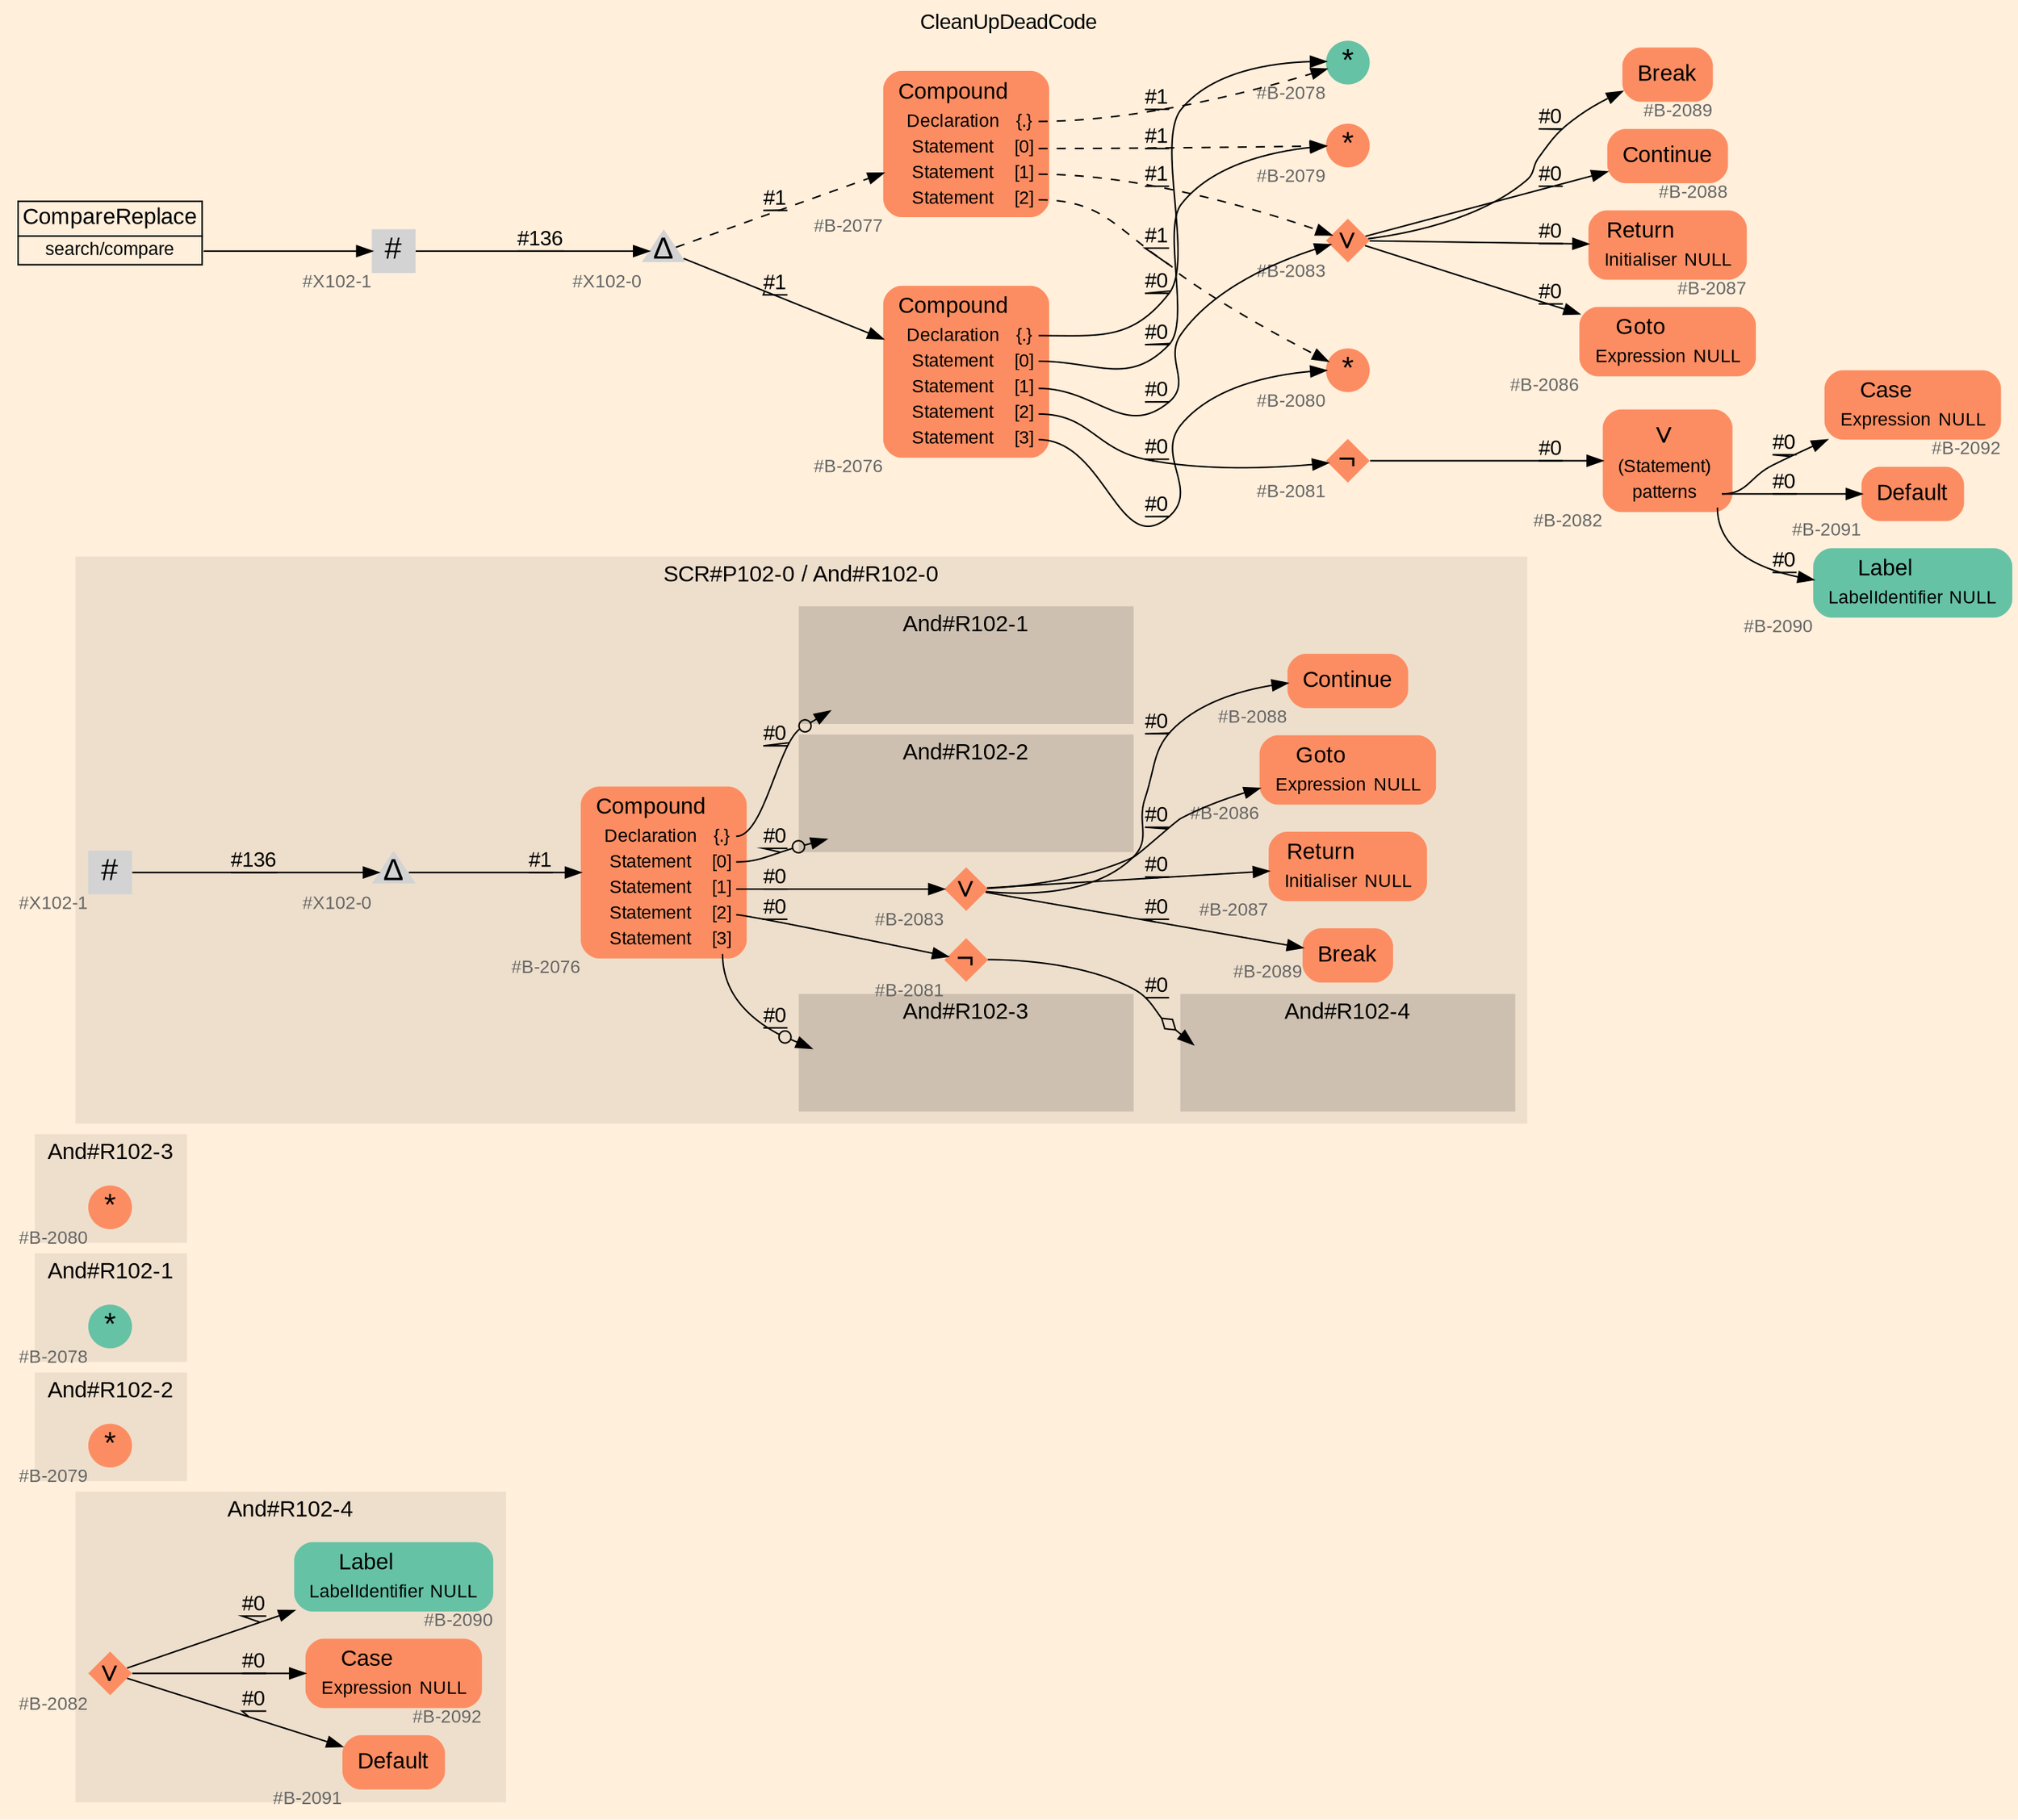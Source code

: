 digraph "CleanUpDeadCode" {
label = "CleanUpDeadCode"
labelloc = t
graph [
    rankdir = "LR"
    ranksep = 0.3
    bgcolor = antiquewhite1
    color = black
    fontcolor = black
    fontname = "Arial"
];
node [
    fontname = "Arial"
];
edge [
    fontname = "Arial"
];

// -------------------- figure And#R102-4 --------------------
// -------- region And#R102-4 ----------
subgraph "clusterAnd#R102-4" {
    label = "And#R102-4"
    style = "filled"
    color = antiquewhite2
    fontsize = "15"
    // -------- block And#R102-4/#B-2091 ----------
    "And#R102-4/#B-2091" [
        fillcolor = "/set28/2"
        xlabel = "#B-2091"
        fontsize = "12"
        fontcolor = grey40
        shape = "plaintext"
        label = <<TABLE BORDER="0" CELLBORDER="0" CELLSPACING="0">
         <TR><TD><FONT COLOR="black" POINT-SIZE="15">Default</FONT></TD></TR>
        </TABLE>>
        style = "rounded,filled"
    ];
    
    // -------- block And#R102-4/#B-2092 ----------
    "And#R102-4/#B-2092" [
        fillcolor = "/set28/2"
        xlabel = "#B-2092"
        fontsize = "12"
        fontcolor = grey40
        shape = "plaintext"
        label = <<TABLE BORDER="0" CELLBORDER="0" CELLSPACING="0">
         <TR><TD><FONT COLOR="black" POINT-SIZE="15">Case</FONT></TD></TR>
         <TR><TD><FONT COLOR="black" POINT-SIZE="12">Expression</FONT></TD><TD PORT="port0"><FONT COLOR="black" POINT-SIZE="12">NULL</FONT></TD></TR>
        </TABLE>>
        style = "rounded,filled"
    ];
    
    // -------- block And#R102-4/#B-2090 ----------
    "And#R102-4/#B-2090" [
        fillcolor = "/set28/1"
        xlabel = "#B-2090"
        fontsize = "12"
        fontcolor = grey40
        shape = "plaintext"
        label = <<TABLE BORDER="0" CELLBORDER="0" CELLSPACING="0">
         <TR><TD><FONT COLOR="black" POINT-SIZE="15">Label</FONT></TD></TR>
         <TR><TD><FONT COLOR="black" POINT-SIZE="12">LabelIdentifier</FONT></TD><TD PORT="port0"><FONT COLOR="black" POINT-SIZE="12">NULL</FONT></TD></TR>
        </TABLE>>
        style = "rounded,filled"
    ];
    
    // -------- block And#R102-4/#B-2082 ----------
    "And#R102-4/#B-2082" [
        fillcolor = "/set28/2"
        xlabel = "#B-2082"
        fontsize = "12"
        fontcolor = grey40
        shape = "diamond"
        label = <<FONT COLOR="black" POINT-SIZE="20">∨</FONT>>
        style = "filled"
        penwidth = 0.0
        fixedsize = true
        width = 0.4
        height = 0.4
    ];
    
}

"And#R102-4/#B-2082" -> "And#R102-4/#B-2092" [
    label = "#0"
    decorate = true
    color = black
    fontcolor = black
];

"And#R102-4/#B-2082" -> "And#R102-4/#B-2091" [
    label = "#0"
    decorate = true
    color = black
    fontcolor = black
];

"And#R102-4/#B-2082" -> "And#R102-4/#B-2090" [
    label = "#0"
    decorate = true
    color = black
    fontcolor = black
];


// -------------------- figure And#R102-2 --------------------
// -------- region And#R102-2 ----------
subgraph "clusterAnd#R102-2" {
    label = "And#R102-2"
    style = "filled"
    color = antiquewhite2
    fontsize = "15"
    // -------- block And#R102-2/#B-2079 ----------
    "And#R102-2/#B-2079" [
        fillcolor = "/set28/2"
        xlabel = "#B-2079"
        fontsize = "12"
        fontcolor = grey40
        shape = "circle"
        label = <<FONT COLOR="black" POINT-SIZE="20">*</FONT>>
        style = "filled"
        penwidth = 0.0
        fixedsize = true
        width = 0.4
        height = 0.4
    ];
    
}


// -------------------- figure And#R102-1 --------------------
// -------- region And#R102-1 ----------
subgraph "clusterAnd#R102-1" {
    label = "And#R102-1"
    style = "filled"
    color = antiquewhite2
    fontsize = "15"
    // -------- block And#R102-1/#B-2078 ----------
    "And#R102-1/#B-2078" [
        fillcolor = "/set28/1"
        xlabel = "#B-2078"
        fontsize = "12"
        fontcolor = grey40
        shape = "circle"
        label = <<FONT COLOR="black" POINT-SIZE="20">*</FONT>>
        style = "filled"
        penwidth = 0.0
        fixedsize = true
        width = 0.4
        height = 0.4
    ];
    
}


// -------------------- figure And#R102-3 --------------------
// -------- region And#R102-3 ----------
subgraph "clusterAnd#R102-3" {
    label = "And#R102-3"
    style = "filled"
    color = antiquewhite2
    fontsize = "15"
    // -------- block And#R102-3/#B-2080 ----------
    "And#R102-3/#B-2080" [
        fillcolor = "/set28/2"
        xlabel = "#B-2080"
        fontsize = "12"
        fontcolor = grey40
        shape = "circle"
        label = <<FONT COLOR="black" POINT-SIZE="20">*</FONT>>
        style = "filled"
        penwidth = 0.0
        fixedsize = true
        width = 0.4
        height = 0.4
    ];
    
}


// -------------------- figure And#R102-0 --------------------
// -------- region And#R102-0 ----------
subgraph "clusterAnd#R102-0" {
    label = "SCR#P102-0 / And#R102-0"
    style = "filled"
    color = antiquewhite2
    fontsize = "15"
    // -------- block And#R102-0/#B-2083 ----------
    "And#R102-0/#B-2083" [
        fillcolor = "/set28/2"
        xlabel = "#B-2083"
        fontsize = "12"
        fontcolor = grey40
        shape = "diamond"
        label = <<FONT COLOR="black" POINT-SIZE="20">∨</FONT>>
        style = "filled"
        penwidth = 0.0
        fixedsize = true
        width = 0.4
        height = 0.4
    ];
    
    // -------- block And#R102-0/#B-2088 ----------
    "And#R102-0/#B-2088" [
        fillcolor = "/set28/2"
        xlabel = "#B-2088"
        fontsize = "12"
        fontcolor = grey40
        shape = "plaintext"
        label = <<TABLE BORDER="0" CELLBORDER="0" CELLSPACING="0">
         <TR><TD><FONT COLOR="black" POINT-SIZE="15">Continue</FONT></TD></TR>
        </TABLE>>
        style = "rounded,filled"
    ];
    
    // -------- block And#R102-0/#X102-0 ----------
    "And#R102-0/#X102-0" [
        xlabel = "#X102-0"
        fontsize = "12"
        fontcolor = grey40
        shape = "triangle"
        label = <<FONT COLOR="black" POINT-SIZE="20">Δ</FONT>>
        style = "filled"
        penwidth = 0.0
        fixedsize = true
        width = 0.4
        height = 0.4
    ];
    
    // -------- block And#R102-0/#B-2076 ----------
    "And#R102-0/#B-2076" [
        fillcolor = "/set28/2"
        xlabel = "#B-2076"
        fontsize = "12"
        fontcolor = grey40
        shape = "plaintext"
        label = <<TABLE BORDER="0" CELLBORDER="0" CELLSPACING="0">
         <TR><TD><FONT COLOR="black" POINT-SIZE="15">Compound</FONT></TD></TR>
         <TR><TD><FONT COLOR="black" POINT-SIZE="12">Declaration</FONT></TD><TD PORT="port0"><FONT COLOR="black" POINT-SIZE="12">{.}</FONT></TD></TR>
         <TR><TD><FONT COLOR="black" POINT-SIZE="12">Statement</FONT></TD><TD PORT="port1"><FONT COLOR="black" POINT-SIZE="12">[0]</FONT></TD></TR>
         <TR><TD><FONT COLOR="black" POINT-SIZE="12">Statement</FONT></TD><TD PORT="port2"><FONT COLOR="black" POINT-SIZE="12">[1]</FONT></TD></TR>
         <TR><TD><FONT COLOR="black" POINT-SIZE="12">Statement</FONT></TD><TD PORT="port3"><FONT COLOR="black" POINT-SIZE="12">[2]</FONT></TD></TR>
         <TR><TD><FONT COLOR="black" POINT-SIZE="12">Statement</FONT></TD><TD PORT="port4"><FONT COLOR="black" POINT-SIZE="12">[3]</FONT></TD></TR>
        </TABLE>>
        style = "rounded,filled"
    ];
    
    // -------- block And#R102-0/#B-2089 ----------
    "And#R102-0/#B-2089" [
        fillcolor = "/set28/2"
        xlabel = "#B-2089"
        fontsize = "12"
        fontcolor = grey40
        shape = "plaintext"
        label = <<TABLE BORDER="0" CELLBORDER="0" CELLSPACING="0">
         <TR><TD><FONT COLOR="black" POINT-SIZE="15">Break</FONT></TD></TR>
        </TABLE>>
        style = "rounded,filled"
    ];
    
    // -------- block And#R102-0/#B-2087 ----------
    "And#R102-0/#B-2087" [
        fillcolor = "/set28/2"
        xlabel = "#B-2087"
        fontsize = "12"
        fontcolor = grey40
        shape = "plaintext"
        label = <<TABLE BORDER="0" CELLBORDER="0" CELLSPACING="0">
         <TR><TD><FONT COLOR="black" POINT-SIZE="15">Return</FONT></TD></TR>
         <TR><TD><FONT COLOR="black" POINT-SIZE="12">Initialiser</FONT></TD><TD PORT="port0"><FONT COLOR="black" POINT-SIZE="12">NULL</FONT></TD></TR>
        </TABLE>>
        style = "rounded,filled"
    ];
    
    // -------- block And#R102-0/#X102-1 ----------
    "And#R102-0/#X102-1" [
        xlabel = "#X102-1"
        fontsize = "12"
        fontcolor = grey40
        shape = "square"
        label = <<FONT COLOR="black" POINT-SIZE="20">#</FONT>>
        style = "filled"
        penwidth = 0.0
        fixedsize = true
        width = 0.4
        height = 0.4
    ];
    
    // -------- block And#R102-0/#B-2086 ----------
    "And#R102-0/#B-2086" [
        fillcolor = "/set28/2"
        xlabel = "#B-2086"
        fontsize = "12"
        fontcolor = grey40
        shape = "plaintext"
        label = <<TABLE BORDER="0" CELLBORDER="0" CELLSPACING="0">
         <TR><TD><FONT COLOR="black" POINT-SIZE="15">Goto</FONT></TD></TR>
         <TR><TD><FONT COLOR="black" POINT-SIZE="12">Expression</FONT></TD><TD PORT="port0"><FONT COLOR="black" POINT-SIZE="12">NULL</FONT></TD></TR>
        </TABLE>>
        style = "rounded,filled"
    ];
    
    // -------- block And#R102-0/#B-2081 ----------
    "And#R102-0/#B-2081" [
        fillcolor = "/set28/2"
        xlabel = "#B-2081"
        fontsize = "12"
        fontcolor = grey40
        shape = "diamond"
        label = <<FONT COLOR="black" POINT-SIZE="20">¬</FONT>>
        style = "filled"
        penwidth = 0.0
        fixedsize = true
        width = 0.4
        height = 0.4
    ];
    
    // -------- region And#R102-0/And#R102-1 ----------
    subgraph "clusterAnd#R102-0/And#R102-1" {
        label = "And#R102-1"
        style = "filled"
        color = antiquewhite3
        fontsize = "15"
        // -------- block And#R102-0/And#R102-1/#B-2078 ----------
        "And#R102-0/And#R102-1/#B-2078" [
            fillcolor = "/set28/1"
            xlabel = "#B-2078"
            fontsize = "12"
            fontcolor = grey40
            shape = "none"
            style = "invisible"
        ];
        
    }
    
    // -------- region And#R102-0/And#R102-2 ----------
    subgraph "clusterAnd#R102-0/And#R102-2" {
        label = "And#R102-2"
        style = "filled"
        color = antiquewhite3
        fontsize = "15"
        // -------- block And#R102-0/And#R102-2/#B-2079 ----------
        "And#R102-0/And#R102-2/#B-2079" [
            fillcolor = "/set28/2"
            xlabel = "#B-2079"
            fontsize = "12"
            fontcolor = grey40
            shape = "none"
            style = "invisible"
        ];
        
    }
    
    // -------- region And#R102-0/And#R102-3 ----------
    subgraph "clusterAnd#R102-0/And#R102-3" {
        label = "And#R102-3"
        style = "filled"
        color = antiquewhite3
        fontsize = "15"
        // -------- block And#R102-0/And#R102-3/#B-2080 ----------
        "And#R102-0/And#R102-3/#B-2080" [
            fillcolor = "/set28/2"
            xlabel = "#B-2080"
            fontsize = "12"
            fontcolor = grey40
            shape = "none"
            style = "invisible"
        ];
        
    }
    
    // -------- region And#R102-0/And#R102-4 ----------
    subgraph "clusterAnd#R102-0/And#R102-4" {
        label = "And#R102-4"
        style = "filled"
        color = antiquewhite3
        fontsize = "15"
        // -------- block And#R102-0/And#R102-4/#B-2082 ----------
        "And#R102-0/And#R102-4/#B-2082" [
            fillcolor = "/set28/2"
            xlabel = "#B-2082"
            fontsize = "12"
            fontcolor = grey40
            shape = "none"
            style = "invisible"
        ];
        
    }
    
}

"And#R102-0/#B-2083" -> "And#R102-0/#B-2089" [
    label = "#0"
    decorate = true
    color = black
    fontcolor = black
];

"And#R102-0/#B-2083" -> "And#R102-0/#B-2088" [
    label = "#0"
    decorate = true
    color = black
    fontcolor = black
];

"And#R102-0/#B-2083" -> "And#R102-0/#B-2087" [
    label = "#0"
    decorate = true
    color = black
    fontcolor = black
];

"And#R102-0/#B-2083" -> "And#R102-0/#B-2086" [
    label = "#0"
    decorate = true
    color = black
    fontcolor = black
];

"And#R102-0/#X102-0" -> "And#R102-0/#B-2076" [
    label = "#1"
    decorate = true
    color = black
    fontcolor = black
];

"And#R102-0/#B-2076":port0 -> "And#R102-0/And#R102-1/#B-2078" [
    arrowhead="normalnoneodot"
    label = "#0"
    decorate = true
    color = black
    fontcolor = black
];

"And#R102-0/#B-2076":port1 -> "And#R102-0/And#R102-2/#B-2079" [
    arrowhead="normalnoneodot"
    label = "#0"
    decorate = true
    color = black
    fontcolor = black
];

"And#R102-0/#B-2076":port2 -> "And#R102-0/#B-2083" [
    label = "#0"
    decorate = true
    color = black
    fontcolor = black
];

"And#R102-0/#B-2076":port3 -> "And#R102-0/#B-2081" [
    label = "#0"
    decorate = true
    color = black
    fontcolor = black
];

"And#R102-0/#B-2076":port4 -> "And#R102-0/And#R102-3/#B-2080" [
    arrowhead="normalnoneodot"
    label = "#0"
    decorate = true
    color = black
    fontcolor = black
];

"And#R102-0/#X102-1" -> "And#R102-0/#X102-0" [
    label = "#136"
    decorate = true
    color = black
    fontcolor = black
];

"And#R102-0/#B-2081" -> "And#R102-0/And#R102-4/#B-2082" [
    arrowhead="normalnoneodiamond"
    label = "#0"
    decorate = true
    color = black
    fontcolor = black
];


// -------------------- transformation figure --------------------
// -------- block CR#X102-2 ----------
"CR#X102-2" [
    fillcolor = antiquewhite1
    fontsize = "12"
    fontcolor = grey40
    shape = "plaintext"
    label = <<TABLE BORDER="0" CELLBORDER="1" CELLSPACING="0">
     <TR><TD><FONT COLOR="black" POINT-SIZE="15">CompareReplace</FONT></TD></TR>
     <TR><TD PORT="port0"><FONT COLOR="black" POINT-SIZE="12">search/compare</FONT></TD></TR>
    </TABLE>>
    style = "filled"
    color = black
];

// -------- block #X102-1 ----------
"#X102-1" [
    xlabel = "#X102-1"
    fontsize = "12"
    fontcolor = grey40
    shape = "square"
    label = <<FONT COLOR="black" POINT-SIZE="20">#</FONT>>
    style = "filled"
    penwidth = 0.0
    fixedsize = true
    width = 0.4
    height = 0.4
];

// -------- block #X102-0 ----------
"#X102-0" [
    xlabel = "#X102-0"
    fontsize = "12"
    fontcolor = grey40
    shape = "triangle"
    label = <<FONT COLOR="black" POINT-SIZE="20">Δ</FONT>>
    style = "filled"
    penwidth = 0.0
    fixedsize = true
    width = 0.4
    height = 0.4
];

// -------- block #B-2076 ----------
"#B-2076" [
    fillcolor = "/set28/2"
    xlabel = "#B-2076"
    fontsize = "12"
    fontcolor = grey40
    shape = "plaintext"
    label = <<TABLE BORDER="0" CELLBORDER="0" CELLSPACING="0">
     <TR><TD><FONT COLOR="black" POINT-SIZE="15">Compound</FONT></TD></TR>
     <TR><TD><FONT COLOR="black" POINT-SIZE="12">Declaration</FONT></TD><TD PORT="port0"><FONT COLOR="black" POINT-SIZE="12">{.}</FONT></TD></TR>
     <TR><TD><FONT COLOR="black" POINT-SIZE="12">Statement</FONT></TD><TD PORT="port1"><FONT COLOR="black" POINT-SIZE="12">[0]</FONT></TD></TR>
     <TR><TD><FONT COLOR="black" POINT-SIZE="12">Statement</FONT></TD><TD PORT="port2"><FONT COLOR="black" POINT-SIZE="12">[1]</FONT></TD></TR>
     <TR><TD><FONT COLOR="black" POINT-SIZE="12">Statement</FONT></TD><TD PORT="port3"><FONT COLOR="black" POINT-SIZE="12">[2]</FONT></TD></TR>
     <TR><TD><FONT COLOR="black" POINT-SIZE="12">Statement</FONT></TD><TD PORT="port4"><FONT COLOR="black" POINT-SIZE="12">[3]</FONT></TD></TR>
    </TABLE>>
    style = "rounded,filled"
];

// -------- block #B-2078 ----------
"#B-2078" [
    fillcolor = "/set28/1"
    xlabel = "#B-2078"
    fontsize = "12"
    fontcolor = grey40
    shape = "circle"
    label = <<FONT COLOR="black" POINT-SIZE="20">*</FONT>>
    style = "filled"
    penwidth = 0.0
    fixedsize = true
    width = 0.4
    height = 0.4
];

// -------- block #B-2079 ----------
"#B-2079" [
    fillcolor = "/set28/2"
    xlabel = "#B-2079"
    fontsize = "12"
    fontcolor = grey40
    shape = "circle"
    label = <<FONT COLOR="black" POINT-SIZE="20">*</FONT>>
    style = "filled"
    penwidth = 0.0
    fixedsize = true
    width = 0.4
    height = 0.4
];

// -------- block #B-2083 ----------
"#B-2083" [
    fillcolor = "/set28/2"
    xlabel = "#B-2083"
    fontsize = "12"
    fontcolor = grey40
    shape = "diamond"
    label = <<FONT COLOR="black" POINT-SIZE="20">∨</FONT>>
    style = "filled"
    penwidth = 0.0
    fixedsize = true
    width = 0.4
    height = 0.4
];

// -------- block #B-2089 ----------
"#B-2089" [
    fillcolor = "/set28/2"
    xlabel = "#B-2089"
    fontsize = "12"
    fontcolor = grey40
    shape = "plaintext"
    label = <<TABLE BORDER="0" CELLBORDER="0" CELLSPACING="0">
     <TR><TD><FONT COLOR="black" POINT-SIZE="15">Break</FONT></TD></TR>
    </TABLE>>
    style = "rounded,filled"
];

// -------- block #B-2088 ----------
"#B-2088" [
    fillcolor = "/set28/2"
    xlabel = "#B-2088"
    fontsize = "12"
    fontcolor = grey40
    shape = "plaintext"
    label = <<TABLE BORDER="0" CELLBORDER="0" CELLSPACING="0">
     <TR><TD><FONT COLOR="black" POINT-SIZE="15">Continue</FONT></TD></TR>
    </TABLE>>
    style = "rounded,filled"
];

// -------- block #B-2087 ----------
"#B-2087" [
    fillcolor = "/set28/2"
    xlabel = "#B-2087"
    fontsize = "12"
    fontcolor = grey40
    shape = "plaintext"
    label = <<TABLE BORDER="0" CELLBORDER="0" CELLSPACING="0">
     <TR><TD><FONT COLOR="black" POINT-SIZE="15">Return</FONT></TD></TR>
     <TR><TD><FONT COLOR="black" POINT-SIZE="12">Initialiser</FONT></TD><TD PORT="port0"><FONT COLOR="black" POINT-SIZE="12">NULL</FONT></TD></TR>
    </TABLE>>
    style = "rounded,filled"
];

// -------- block #B-2086 ----------
"#B-2086" [
    fillcolor = "/set28/2"
    xlabel = "#B-2086"
    fontsize = "12"
    fontcolor = grey40
    shape = "plaintext"
    label = <<TABLE BORDER="0" CELLBORDER="0" CELLSPACING="0">
     <TR><TD><FONT COLOR="black" POINT-SIZE="15">Goto</FONT></TD></TR>
     <TR><TD><FONT COLOR="black" POINT-SIZE="12">Expression</FONT></TD><TD PORT="port0"><FONT COLOR="black" POINT-SIZE="12">NULL</FONT></TD></TR>
    </TABLE>>
    style = "rounded,filled"
];

// -------- block #B-2081 ----------
"#B-2081" [
    fillcolor = "/set28/2"
    xlabel = "#B-2081"
    fontsize = "12"
    fontcolor = grey40
    shape = "diamond"
    label = <<FONT COLOR="black" POINT-SIZE="20">¬</FONT>>
    style = "filled"
    penwidth = 0.0
    fixedsize = true
    width = 0.4
    height = 0.4
];

// -------- block #B-2082 ----------
"#B-2082" [
    fillcolor = "/set28/2"
    xlabel = "#B-2082"
    fontsize = "12"
    fontcolor = grey40
    shape = "plaintext"
    label = <<TABLE BORDER="0" CELLBORDER="0" CELLSPACING="0">
     <TR><TD><FONT COLOR="black" POINT-SIZE="20">∨</FONT></TD></TR>
     <TR><TD><FONT COLOR="black" POINT-SIZE="12">(Statement)</FONT></TD><TD PORT="port0"></TD></TR>
     <TR><TD><FONT COLOR="black" POINT-SIZE="12">patterns</FONT></TD><TD PORT="port1"></TD></TR>
    </TABLE>>
    style = "rounded,filled"
];

// -------- block #B-2092 ----------
"#B-2092" [
    fillcolor = "/set28/2"
    xlabel = "#B-2092"
    fontsize = "12"
    fontcolor = grey40
    shape = "plaintext"
    label = <<TABLE BORDER="0" CELLBORDER="0" CELLSPACING="0">
     <TR><TD><FONT COLOR="black" POINT-SIZE="15">Case</FONT></TD></TR>
     <TR><TD><FONT COLOR="black" POINT-SIZE="12">Expression</FONT></TD><TD PORT="port0"><FONT COLOR="black" POINT-SIZE="12">NULL</FONT></TD></TR>
    </TABLE>>
    style = "rounded,filled"
];

// -------- block #B-2091 ----------
"#B-2091" [
    fillcolor = "/set28/2"
    xlabel = "#B-2091"
    fontsize = "12"
    fontcolor = grey40
    shape = "plaintext"
    label = <<TABLE BORDER="0" CELLBORDER="0" CELLSPACING="0">
     <TR><TD><FONT COLOR="black" POINT-SIZE="15">Default</FONT></TD></TR>
    </TABLE>>
    style = "rounded,filled"
];

// -------- block #B-2090 ----------
"#B-2090" [
    fillcolor = "/set28/1"
    xlabel = "#B-2090"
    fontsize = "12"
    fontcolor = grey40
    shape = "plaintext"
    label = <<TABLE BORDER="0" CELLBORDER="0" CELLSPACING="0">
     <TR><TD><FONT COLOR="black" POINT-SIZE="15">Label</FONT></TD></TR>
     <TR><TD><FONT COLOR="black" POINT-SIZE="12">LabelIdentifier</FONT></TD><TD PORT="port0"><FONT COLOR="black" POINT-SIZE="12">NULL</FONT></TD></TR>
    </TABLE>>
    style = "rounded,filled"
];

// -------- block #B-2080 ----------
"#B-2080" [
    fillcolor = "/set28/2"
    xlabel = "#B-2080"
    fontsize = "12"
    fontcolor = grey40
    shape = "circle"
    label = <<FONT COLOR="black" POINT-SIZE="20">*</FONT>>
    style = "filled"
    penwidth = 0.0
    fixedsize = true
    width = 0.4
    height = 0.4
];

// -------- block #B-2077 ----------
"#B-2077" [
    fillcolor = "/set28/2"
    xlabel = "#B-2077"
    fontsize = "12"
    fontcolor = grey40
    shape = "plaintext"
    label = <<TABLE BORDER="0" CELLBORDER="0" CELLSPACING="0">
     <TR><TD><FONT COLOR="black" POINT-SIZE="15">Compound</FONT></TD></TR>
     <TR><TD><FONT COLOR="black" POINT-SIZE="12">Declaration</FONT></TD><TD PORT="port0"><FONT COLOR="black" POINT-SIZE="12">{.}</FONT></TD></TR>
     <TR><TD><FONT COLOR="black" POINT-SIZE="12">Statement</FONT></TD><TD PORT="port1"><FONT COLOR="black" POINT-SIZE="12">[0]</FONT></TD></TR>
     <TR><TD><FONT COLOR="black" POINT-SIZE="12">Statement</FONT></TD><TD PORT="port2"><FONT COLOR="black" POINT-SIZE="12">[1]</FONT></TD></TR>
     <TR><TD><FONT COLOR="black" POINT-SIZE="12">Statement</FONT></TD><TD PORT="port3"><FONT COLOR="black" POINT-SIZE="12">[2]</FONT></TD></TR>
    </TABLE>>
    style = "rounded,filled"
];

"CR#X102-2":port0 -> "#X102-1" [
    label = ""
    decorate = true
    color = black
    fontcolor = black
];

"#X102-1" -> "#X102-0" [
    label = "#136"
    decorate = true
    color = black
    fontcolor = black
];

"#X102-0" -> "#B-2076" [
    label = "#1"
    decorate = true
    color = black
    fontcolor = black
];

"#X102-0" -> "#B-2077" [
    style="dashed"
    label = "#1"
    decorate = true
    color = black
    fontcolor = black
];

"#B-2076":port0 -> "#B-2078" [
    label = "#0"
    decorate = true
    color = black
    fontcolor = black
];

"#B-2076":port1 -> "#B-2079" [
    label = "#0"
    decorate = true
    color = black
    fontcolor = black
];

"#B-2076":port2 -> "#B-2083" [
    label = "#0"
    decorate = true
    color = black
    fontcolor = black
];

"#B-2076":port3 -> "#B-2081" [
    label = "#0"
    decorate = true
    color = black
    fontcolor = black
];

"#B-2076":port4 -> "#B-2080" [
    label = "#0"
    decorate = true
    color = black
    fontcolor = black
];

"#B-2083" -> "#B-2089" [
    label = "#0"
    decorate = true
    color = black
    fontcolor = black
];

"#B-2083" -> "#B-2088" [
    label = "#0"
    decorate = true
    color = black
    fontcolor = black
];

"#B-2083" -> "#B-2087" [
    label = "#0"
    decorate = true
    color = black
    fontcolor = black
];

"#B-2083" -> "#B-2086" [
    label = "#0"
    decorate = true
    color = black
    fontcolor = black
];

"#B-2081" -> "#B-2082" [
    label = "#0"
    decorate = true
    color = black
    fontcolor = black
];

"#B-2082":port1 -> "#B-2092" [
    label = "#0"
    decorate = true
    color = black
    fontcolor = black
];

"#B-2082":port1 -> "#B-2091" [
    label = "#0"
    decorate = true
    color = black
    fontcolor = black
];

"#B-2082":port1 -> "#B-2090" [
    label = "#0"
    decorate = true
    color = black
    fontcolor = black
];

"#B-2077":port0 -> "#B-2078" [
    style="dashed"
    label = "#1"
    decorate = true
    color = black
    fontcolor = black
];

"#B-2077":port1 -> "#B-2079" [
    style="dashed"
    label = "#1"
    decorate = true
    color = black
    fontcolor = black
];

"#B-2077":port2 -> "#B-2083" [
    style="dashed"
    label = "#1"
    decorate = true
    color = black
    fontcolor = black
];

"#B-2077":port3 -> "#B-2080" [
    style="dashed"
    label = "#1"
    decorate = true
    color = black
    fontcolor = black
];


}
